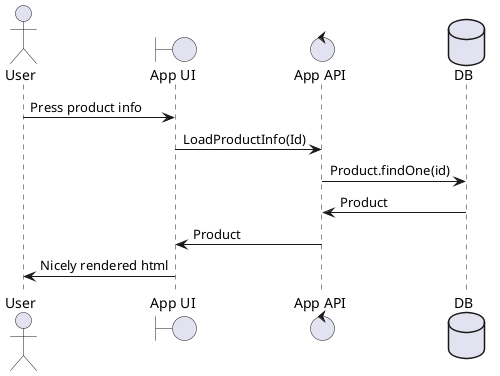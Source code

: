 @startuml

Actor User
Boundary "App UI"
Control "App API"
Database "DB"

User -> "App UI" : Press product info
"App UI" -> "App API" : LoadProductInfo(Id)
"App API" -> "DB" : Product.findOne(id)
"App API" <- "DB" : Product
"App UI" <- "App API" : Product
"User" <- "App UI" : Nicely rendered html

@enduml
